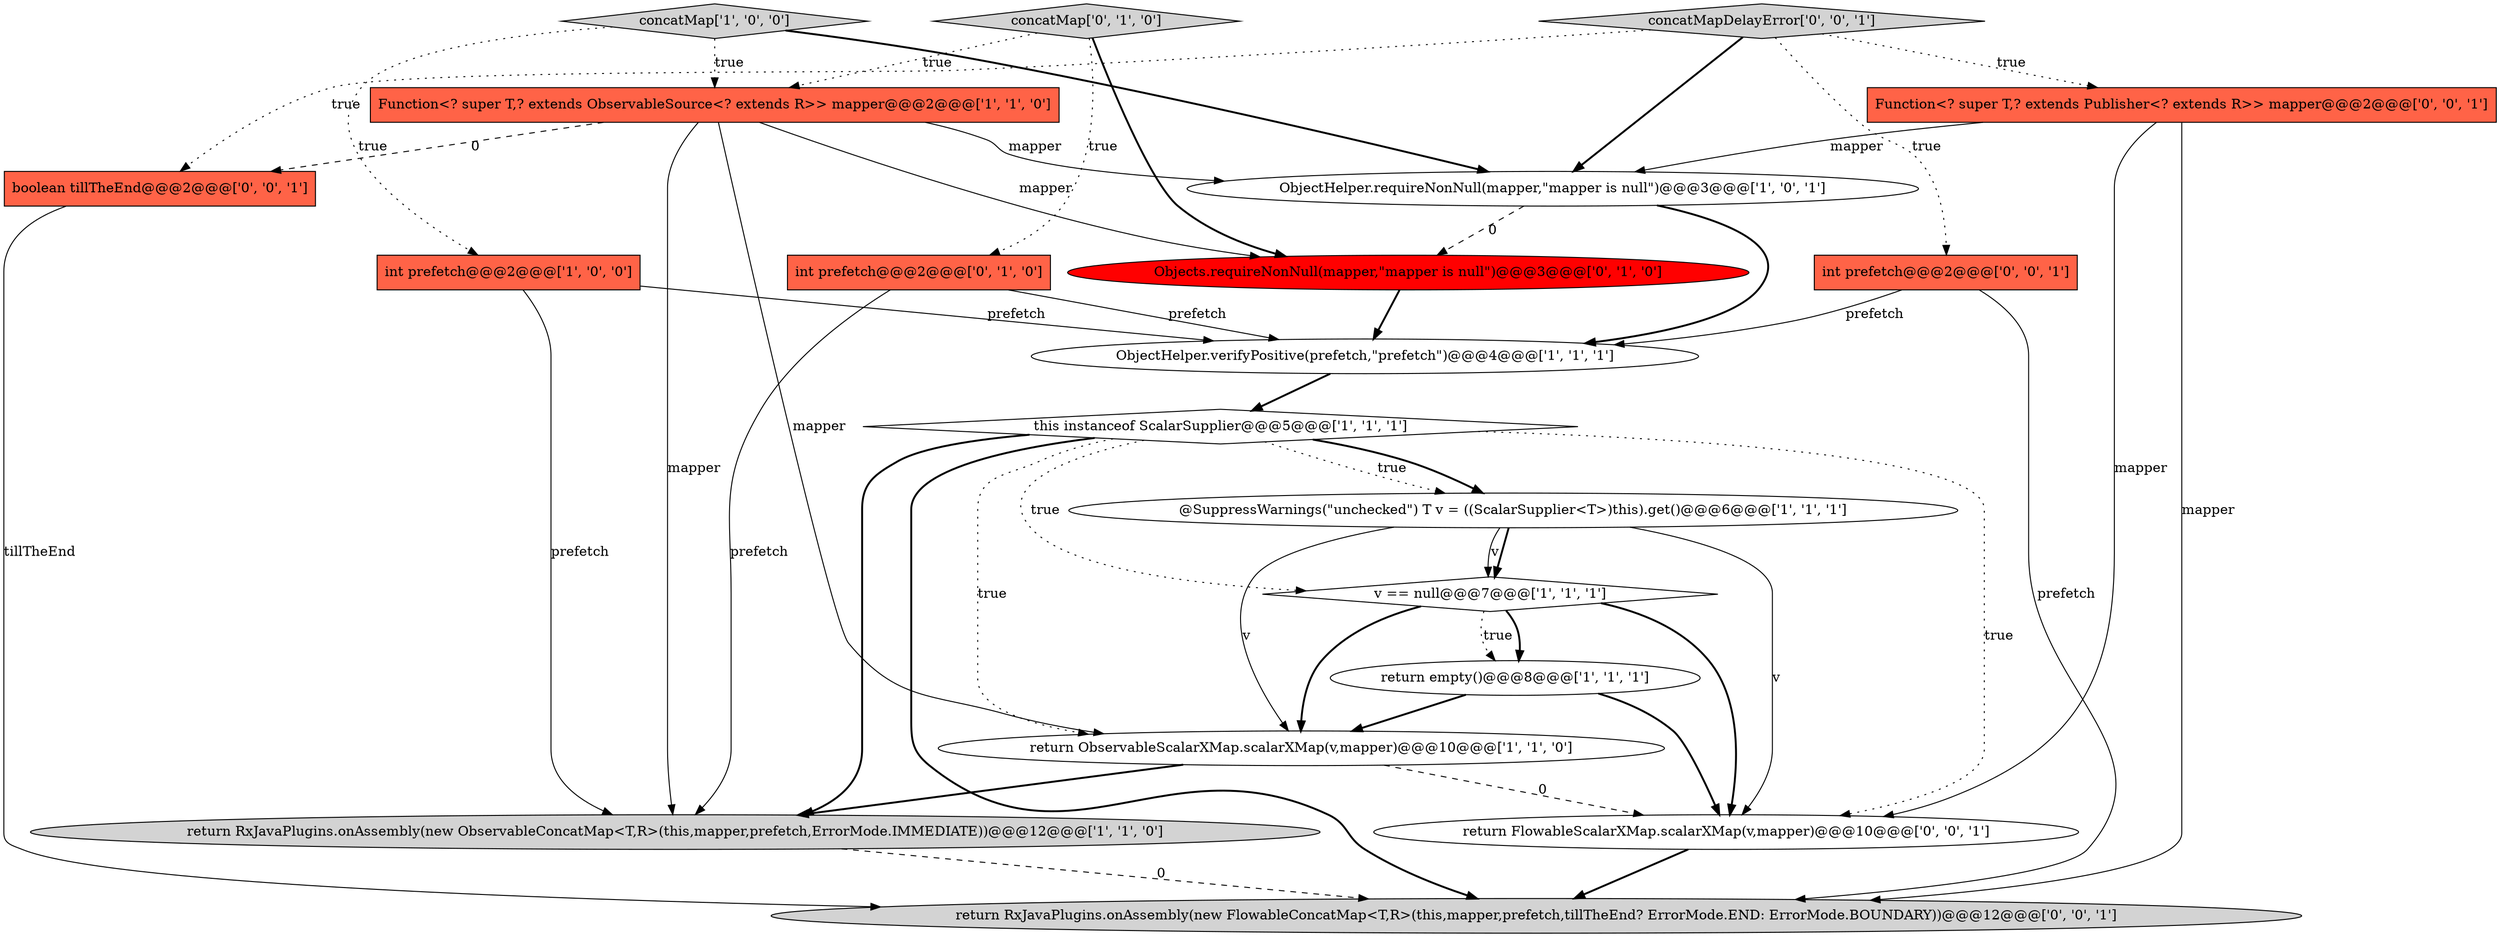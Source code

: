 digraph {
12 [style = filled, label = "concatMap['0', '1', '0']", fillcolor = lightgray, shape = diamond image = "AAA0AAABBB2BBB"];
4 [style = filled, label = "Function<? super T,? extends ObservableSource<? extends R>> mapper@@@2@@@['1', '1', '0']", fillcolor = tomato, shape = box image = "AAA0AAABBB1BBB"];
6 [style = filled, label = "return ObservableScalarXMap.scalarXMap(v,mapper)@@@10@@@['1', '1', '0']", fillcolor = white, shape = ellipse image = "AAA0AAABBB1BBB"];
0 [style = filled, label = "return empty()@@@8@@@['1', '1', '1']", fillcolor = white, shape = ellipse image = "AAA0AAABBB1BBB"];
2 [style = filled, label = "this instanceof ScalarSupplier@@@5@@@['1', '1', '1']", fillcolor = white, shape = diamond image = "AAA0AAABBB1BBB"];
8 [style = filled, label = "ObjectHelper.requireNonNull(mapper,\"mapper is null\")@@@3@@@['1', '0', '1']", fillcolor = white, shape = ellipse image = "AAA0AAABBB1BBB"];
9 [style = filled, label = "ObjectHelper.verifyPositive(prefetch,\"prefetch\")@@@4@@@['1', '1', '1']", fillcolor = white, shape = ellipse image = "AAA0AAABBB1BBB"];
16 [style = filled, label = "concatMapDelayError['0', '0', '1']", fillcolor = lightgray, shape = diamond image = "AAA0AAABBB3BBB"];
17 [style = filled, label = "Function<? super T,? extends Publisher<? extends R>> mapper@@@2@@@['0', '0', '1']", fillcolor = tomato, shape = box image = "AAA0AAABBB3BBB"];
1 [style = filled, label = "v == null@@@7@@@['1', '1', '1']", fillcolor = white, shape = diamond image = "AAA0AAABBB1BBB"];
5 [style = filled, label = "@SuppressWarnings(\"unchecked\") T v = ((ScalarSupplier<T>)this).get()@@@6@@@['1', '1', '1']", fillcolor = white, shape = ellipse image = "AAA0AAABBB1BBB"];
19 [style = filled, label = "boolean tillTheEnd@@@2@@@['0', '0', '1']", fillcolor = tomato, shape = box image = "AAA0AAABBB3BBB"];
11 [style = filled, label = "int prefetch@@@2@@@['0', '1', '0']", fillcolor = tomato, shape = box image = "AAA0AAABBB2BBB"];
3 [style = filled, label = "int prefetch@@@2@@@['1', '0', '0']", fillcolor = tomato, shape = box image = "AAA0AAABBB1BBB"];
7 [style = filled, label = "concatMap['1', '0', '0']", fillcolor = lightgray, shape = diamond image = "AAA0AAABBB1BBB"];
13 [style = filled, label = "Objects.requireNonNull(mapper,\"mapper is null\")@@@3@@@['0', '1', '0']", fillcolor = red, shape = ellipse image = "AAA1AAABBB2BBB"];
14 [style = filled, label = "int prefetch@@@2@@@['0', '0', '1']", fillcolor = tomato, shape = box image = "AAA0AAABBB3BBB"];
10 [style = filled, label = "return RxJavaPlugins.onAssembly(new ObservableConcatMap<T,R>(this,mapper,prefetch,ErrorMode.IMMEDIATE))@@@12@@@['1', '1', '0']", fillcolor = lightgray, shape = ellipse image = "AAA0AAABBB1BBB"];
18 [style = filled, label = "return RxJavaPlugins.onAssembly(new FlowableConcatMap<T,R>(this,mapper,prefetch,tillTheEnd? ErrorMode.END: ErrorMode.BOUNDARY))@@@12@@@['0', '0', '1']", fillcolor = lightgray, shape = ellipse image = "AAA0AAABBB3BBB"];
15 [style = filled, label = "return FlowableScalarXMap.scalarXMap(v,mapper)@@@10@@@['0', '0', '1']", fillcolor = white, shape = ellipse image = "AAA0AAABBB3BBB"];
16->19 [style = dotted, label="true"];
16->8 [style = bold, label=""];
3->9 [style = solid, label="prefetch"];
9->2 [style = bold, label=""];
0->6 [style = bold, label=""];
3->10 [style = solid, label="prefetch"];
1->15 [style = bold, label=""];
16->17 [style = dotted, label="true"];
11->9 [style = solid, label="prefetch"];
17->8 [style = solid, label="mapper"];
2->15 [style = dotted, label="true"];
17->15 [style = solid, label="mapper"];
2->18 [style = bold, label=""];
1->0 [style = bold, label=""];
4->8 [style = solid, label="mapper"];
2->10 [style = bold, label=""];
7->8 [style = bold, label=""];
15->18 [style = bold, label=""];
14->9 [style = solid, label="prefetch"];
0->15 [style = bold, label=""];
5->15 [style = solid, label="v"];
8->13 [style = dashed, label="0"];
12->11 [style = dotted, label="true"];
4->10 [style = solid, label="mapper"];
5->1 [style = solid, label="v"];
5->1 [style = bold, label=""];
19->18 [style = solid, label="tillTheEnd"];
12->13 [style = bold, label=""];
1->6 [style = bold, label=""];
5->6 [style = solid, label="v"];
14->18 [style = solid, label="prefetch"];
6->15 [style = dashed, label="0"];
2->6 [style = dotted, label="true"];
2->1 [style = dotted, label="true"];
4->13 [style = solid, label="mapper"];
7->3 [style = dotted, label="true"];
17->18 [style = solid, label="mapper"];
6->10 [style = bold, label=""];
7->4 [style = dotted, label="true"];
16->14 [style = dotted, label="true"];
8->9 [style = bold, label=""];
4->19 [style = dashed, label="0"];
12->4 [style = dotted, label="true"];
11->10 [style = solid, label="prefetch"];
13->9 [style = bold, label=""];
1->0 [style = dotted, label="true"];
4->6 [style = solid, label="mapper"];
2->5 [style = dotted, label="true"];
10->18 [style = dashed, label="0"];
2->5 [style = bold, label=""];
}
